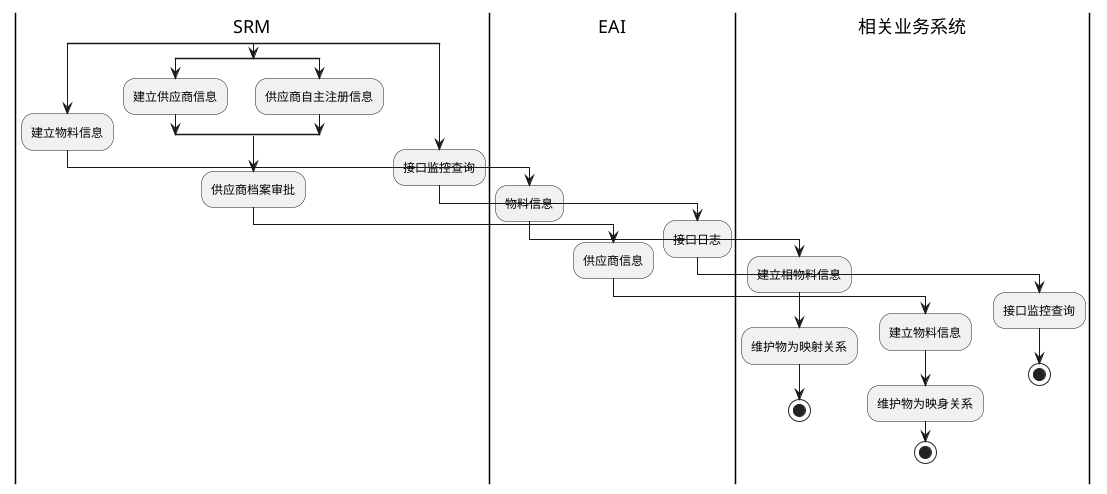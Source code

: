 @startuml
|SRM|
split
:建立物料信息;
|EAI|
:物料信息;
|相关业务系统|
:建立相物料信息;
:维护物为映射关系;
stop
|SRM|
split again
split
:建立供应商信息;
split again
:供应商自主注册信息;
end split
:供应商档案审批;
|EAI|
:供应商信息;
|相关业务系统|
:建立物料信息;
:维护物为映身关系;
stop
|SRM|
split again
:接口监控查询;
|EAI|
:接口日志;
|相关业务系统|
:接口监控查询;
stop
@enduml
